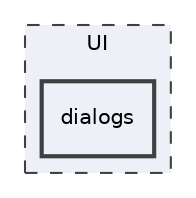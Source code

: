 digraph "UI/dialogs"
{
 // LATEX_PDF_SIZE
  edge [fontname="Helvetica",fontsize="10",labelfontname="Helvetica",labelfontsize="10"];
  node [fontname="Helvetica",fontsize="10",shape=record];
  compound=true
  subgraph clusterdir_53ff6e473d46d4e442ba5a7ce9f895e3 {
    graph [ bgcolor="#edf0f7", pencolor="grey25", style="filled,dashed,", label="UI", fontname="Helvetica", fontsize="10", URL="dir_53ff6e473d46d4e442ba5a7ce9f895e3.html"]
  dir_f65a029485e0db2b7bd64be234b318d8 [shape=box, label="dialogs", style="filled,bold,", fillcolor="#edf0f7", color="grey25", URL="dir_f65a029485e0db2b7bd64be234b318d8.html"];
  }
}
